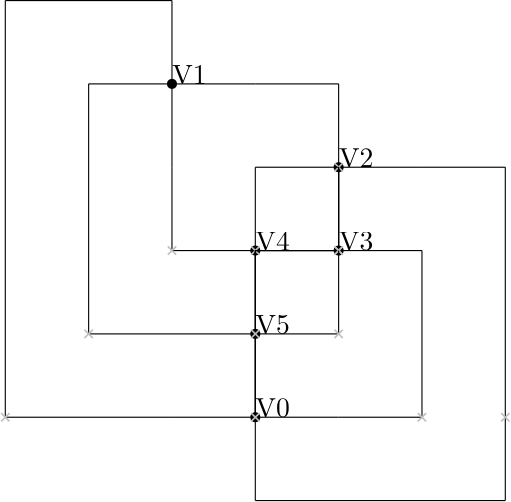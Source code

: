 <?xml version="1.0"?>
    <!DOCTYPE ipe SYSTEM "ipe.dtd">
    <ipe version="70005" creator="Ipe 7.1.4">
    <info created="D:20131106154934" modified="D:20131106160041"/>
    <preamble>\usepackage[english]{babel}</preamble>
    <ipestyle name="basic">
    <symbol name="arrow/arc(spx)">
    <path stroke="sym-stroke" fill="sym-stroke" pen="sym-pen">
    0 0 m
    -1 0.333 l
    -1 -0.333 l
    h
    </path>
    </symbol>
    <symbol name="arrow/farc(spx)">
    <path stroke="sym-stroke" fill="white" pen="sym-pen">
    0 0 m
    -1 0.333 l
    -1 -0.333 l
    h
    </path>
    </symbol>
    <symbol name="mark/circle(sx)" transformations="translations">
    <path fill="sym-stroke">
    0.6 0 0 0.6 0 0 e
    0.4 0 0 0.4 0 0 e
    </path>
    </symbol>
    <symbol name="mark/disk(sx)" transformations="translations">
    <path fill="sym-stroke">
    0.6 0 0 0.6 0 0 e
    </path>
    </symbol>
    <symbol name="mark/fdisk(sfx)" transformations="translations">
    <group>
    <path fill="sym-fill">
    0.5 0 0 0.5 0 0 e
    </path>
    <path fill="sym-stroke" fillrule="eofill">
    0.6 0 0 0.6 0 0 e
    0.4 0 0 0.4 0 0 e
    </path>
    </group>
    </symbol>
    <symbol name="mark/box(sx)" transformations="translations">
    <path fill="sym-stroke" fillrule="eofill">
    -0.6 -0.6 m
    0.6 -0.6 l
    0.6 0.6 l
    -0.6 0.6 l
    h
    -0.4 -0.4 m
    0.4 -0.4 l
    0.4 0.4 l
    -0.4 0.4 l
    h
    </path>
    </symbol>
    <symbol name="mark/square(sx)" transformations="translations">
    <path fill="sym-stroke">
    -0.6 -0.6 m
    0.6 -0.6 l
    0.6 0.6 l
    -0.6 0.6 l
    h
    </path>
    </symbol>
    <symbol name="mark/fsquare(sfx)" transformations="translations">
    <group>
    <path fill="sym-fill">
    -0.5 -0.5 m
    0.5 -0.5 l
    0.5 0.5 l
    -0.5 0.5 l
    h
    </path>
    <path fill="sym-stroke" fillrule="eofill">
    -0.6 -0.6 m
    0.6 -0.6 l
    0.6 0.6 l
    -0.6 0.6 l
    h
    -0.4 -0.4 m
    0.4 -0.4 l
    0.4 0.4 l
    -0.4 0.4 l
    h
    </path>
    </group>
    </symbol>
    <symbol name="mark/cross(sx)" transformations="translations">
    <group>
    <path fill="sym-stroke">
    -0.43 -0.57 m
    0.57 0.43 l
    0.43 0.57 l
    -0.57 -0.43 l
    h
    </path>
    <path fill="sym-stroke">
    -0.43 0.57 m
    0.57 -0.43 l
    0.43 -0.57 l
    -0.57 0.43 l
    h
    </path>
    </group>
    </symbol>
    <symbol name="arrow/fnormal(spx)">
    <path stroke="sym-stroke" fill="white" pen="sym-pen">
    0 0 m
    -1 0.333 l
    -1 -0.333 l
    h
    </path>
    </symbol>
    <symbol name="arrow/pointed(spx)">
    <path stroke="sym-stroke" fill="sym-stroke" pen="sym-pen">
    0 0 m
    -1 0.333 l
    -0.8 0 l
    -1 -0.333 l
    h
    </path>
    </symbol>
    <symbol name="arrow/fpointed(spx)">
    <path stroke="sym-stroke" fill="white" pen="sym-pen">
    0 0 m
    -1 0.333 l
    -0.8 0 l
    -1 -0.333 l
    h
    </path>
    </symbol>
    <symbol name="arrow/linear(spx)">
    <path stroke="sym-stroke" pen="sym-pen">
    -1 0.333 m
    0 0 l
    -1 -0.333 l
    </path>
    </symbol>
    <symbol name="arrow/fdouble(spx)">
    <path stroke="sym-stroke" fill="white" pen="sym-pen">
    0 0 m
    -1 0.333 l
    -1 -0.333 l
    h
    -1 0 m
    -2 0.333 l
    -2 -0.333 l
    h
    </path>
    </symbol>
    <symbol name="arrow/double(spx)">
    <path stroke="sym-stroke" fill="sym-stroke" pen="sym-pen">
    0 0 m
    -1 0.333 l
    -1 -0.333 l
    h
    -1 0 m
    -2 0.333 l
    -2 -0.333 l
    h
    </path>
    </symbol>
    <pen name="heavier" value="0.8"/>
    <pen name="fat" value="1.2"/>
    <pen name="ultrafat" value="2"/>
    <symbolsize name="large" value="5"/>
    <symbolsize name="small" value="2"/>
    <symbolsize name="tiny" value="1.1"/>
    <arrowsize name="large" value="10"/>
    <arrowsize name="small" value="5"/>
    <arrowsize name="tiny" value="3"/>
    <color name="red" value="1 0 0"/>
    <color name="green" value="0 1 0"/>
    <color name="blue" value="0 0 1"/>
    <color name="yellow" value="1 1 0"/>
    <color name="orange" value="1 0.647 0"/>
    <color name="gold" value="1 0.843 0"/>
    <color name="purple" value="0.627 0.125 0.941"/>
    <color name="gray" value="0.745"/>
    <color name="brown" value="0.647 0.165 0.165"/>
    <color name="navy" value="0 0 0.502"/>
    <color name="pink" value="1 0.753 0.796"/>
    <color name="seagreen" value="0.18 0.545 0.341"/>
    <color name="turquoise" value="0.251 0.878 0.816"/>
    <color name="violet" value="0.933 0.51 0.933"/>
    <color name="darkblue" value="0 0 0.545"/>
    <color name="darkcyan" value="0 0.545 0.545"/>
    <color name="darkgray" value="0.663"/>
    <color name="darkgreen" value="0 0.392 0"/>
    <color name="darkmagenta" value="0.545 0 0.545"/>
    <color name="darkorange" value="1 0.549 0"/>
    <color name="darkred" value="0.545 0 0"/>
    <color name="lightblue" value="0.678 0.847 0.902"/>
    <color name="lightcyan" value="0.878 1 1"/>
    <color name="lightgray" value="0.827"/>
    <color name="lightgreen" value="0.565 0.933 0.565"/>
    <color name="lightyellow" value="1 1 0.878"/>
    <dashstyle name="dashed" value="[4] 0"/>
    <dashstyle name="dotted" value="[1 3] 0"/>
    <dashstyle name="dash dotted" value="[4 2 1 2] 0"/>
    <dashstyle name="dash dot dotted" value="[4 2 1 2 1 2] 0"/>
    <textsize name="large" value="\large"/>
    <textsize name="Large" value="\Large"/>
    <textsize name="LARGE" value="\LARGE"/>
    <textsize name="huge" value="\huge"/>
    <textsize name="Huge" value="\Huge"/>
    <textsize name="small" value="\small"/>
    <textsize name="footnote" value="\footnotesize"/>
    <textsize name="tiny" value="\tiny"/>
    <textstyle name="center" begin="\begin{center}" end="\end{center}"/>
    <textstyle name="itemize" begin="\begin{itemize}" end="\end{itemize}"/>
    <textstyle name="item" begin="\begin{itemize}\item{}" end="\end{itemize}"/>
    <gridsize name="4 pts" value="4"/>
    <gridsize name="8 pts (~3 mm)" value="8"/>
    <gridsize name="16 pts (~6 mm)" value="16"/>
    <gridsize name="32 pts (~12 mm)" value="32"/>
    <gridsize name="10 pts (~3.5 mm)" value="10"/>
    <gridsize name="20 pts (~7 mm)" value="20"/>
    <gridsize name="14 pts (~5 mm)" value="14"/>
    <gridsize name="28 pts (~10 mm)" value="28"/>
    <gridsize name="56 pts (~20 mm)" value="56"/>
    <anglesize name="90 deg" value="90"/>
    <anglesize name="60 deg" value="60"/>
    <anglesize name="45 deg" value="45"/>
    <anglesize name="30 deg" value="30"/>
    <anglesize name="22.5 deg" value="22.5"/>
    <tiling name="falling" angle="-60" step="4" width="1"/>
    <tiling name="rising" angle="30" step="4" width="1"/>
    <layout paper="1000 1000" origin="0 0" frame="1000 1000" skip="32" crop="yes"/>
    </ipestyle>
    <page>
    <layer name="alpha"/>
    <view layers="alpha" active="alpha"/>
<use name="mark/disk(sx)" pos="490 600" size="normal" stroke="black"/>
<text transformations="translations" pos="490 600" stroke="black" type="label" width="190" height="10" depth="0" valign="baseline" size="normal">V0</text><use name="mark/disk(sx)" pos="460 720" size="normal" stroke="black"/>
<text transformations="translations" pos="460 720" stroke="black" type="label" width="190" height="10" depth="0" valign="baseline" size="normal">V1</text><use name="mark/disk(sx)" pos="520 690" size="normal" stroke="black"/>
<text transformations="translations" pos="520 690" stroke="black" type="label" width="190" height="10" depth="0" valign="baseline" size="normal">V2</text><use name="mark/disk(sx)" pos="520 660" size="normal" stroke="black"/>
<text transformations="translations" pos="520 660" stroke="black" type="label" width="190" height="10" depth="0" valign="baseline" size="normal">V3</text><use name="mark/disk(sx)" pos="490 660" size="normal" stroke="black"/>
<text transformations="translations" pos="490 660" stroke="black" type="label" width="190" height="10" depth="0" valign="baseline" size="normal">V4</text><use name="mark/disk(sx)" pos="490 630" size="normal" stroke="black"/>
<text transformations="translations" pos="490 630" stroke="black" type="label" width="190" height="10" depth="0" valign="baseline" size="normal">V5</text><path stroke="black" pen="normal" dash="normal">
 490 600 m
 460 600 l
 </path>
<path stroke="black" pen="normal" dash="normal">
 460 600 m
 400 600 l
 </path>
<path stroke="black" pen="normal" dash="normal">
 460 720 m
 460 750 l
 </path>
<path stroke="black" pen="normal" dash="normal">
 460 750 m
 400 750 l
 </path>
<path stroke="black" pen="normal" dash="normal">
 400 600 m
 400 750 l
 </path>
<use name="mark/cross(sx)" pos="400 600" size="normal" stroke="gray"/>
<path stroke="black" pen="normal" dash="normal">
 490 600 m
 490 570 l
 </path>
<path stroke="black" pen="normal" dash="normal">
 490 570 m
 580 570 l
 </path>
<path stroke="black" pen="normal" dash="normal">
 520 690 m
 550 690 l
 </path>
<path stroke="black" pen="normal" dash="normal">
 550 690 m
 580 690 l
 </path>
<path stroke="black" pen="normal" dash="normal">
 580 570 m
 580 690 l
 </path>
<use name="mark/cross(sx)" pos="580 600" size="normal" stroke="gray"/>
<path stroke="black" pen="normal" dash="normal">
 490 600 m
 520 600 l
 </path>
<path stroke="black" pen="normal" dash="normal">
 520 600 m
 550 600 l
 </path>
<path stroke="black" pen="normal" dash="normal">
 520 660 m
 550 660 l
 </path>
<path stroke="black" pen="normal" dash="normal">
 550 660 m
 550 660 l
 </path>
<path stroke="black" pen="normal" dash="normal">
 550 600 m
 550 660 l
 </path>
<use name="mark/cross(sx)" pos="550 600" size="normal" stroke="gray"/>
<path stroke="black" pen="normal" dash="normal">
 490 600 m
 490 630 l
 </path>
<path stroke="black" pen="normal" dash="normal">
 490 630 m
 490 630 l
 </path>
<path stroke="black" pen="normal" dash="normal">
 490 630 m
 490 600 l
 </path>
<path stroke="black" pen="normal" dash="normal">
 490 600 m
 490 600 l
 </path>
<path stroke="black" pen="normal" dash="normal">
 490 630 m
 490 600 l
 </path>
<use name="mark/cross(sx)" pos="490 600" size="normal" stroke="gray"/>
<path stroke="black" pen="normal" dash="normal">
 460 720 m
 490 720 l
 </path>
<path stroke="black" pen="normal" dash="normal">
 490 720 m
 520 720 l
 </path>
<path stroke="black" pen="normal" dash="normal">
 520 690 m
 520 720 l
 </path>
<path stroke="black" pen="normal" dash="normal">
 520 720 m
 520 720 l
 </path>
<path stroke="black" pen="normal" dash="normal">
 520 720 m
 520 720 l
 </path>
<use name="mark/cross(sx)" pos="520 690" size="normal" stroke="gray"/>
<path stroke="black" pen="normal" dash="normal">
 460 720 m
 460 690 l
 </path>
<path stroke="black" pen="normal" dash="normal">
 460 690 m
 460 690 l
 </path>
<path stroke="black" pen="normal" dash="normal">
 490 660 m
 460 660 l
 </path>
<path stroke="black" pen="normal" dash="normal">
 460 660 m
 460 660 l
 </path>
<path stroke="black" pen="normal" dash="normal">
 460 690 m
 460 660 l
 </path>
<use name="mark/cross(sx)" pos="460 660" size="normal" stroke="gray"/>
<path stroke="black" pen="normal" dash="normal">
 460 720 m
 430 720 l
 </path>
<path stroke="black" pen="normal" dash="normal">
 430 720 m
 430 720 l
 </path>
<path stroke="black" pen="normal" dash="normal">
 490 630 m
 460 630 l
 </path>
<path stroke="black" pen="normal" dash="normal">
 460 630 m
 430 630 l
 </path>
<path stroke="black" pen="normal" dash="normal">
 430 720 m
 430 630 l
 </path>
<use name="mark/cross(sx)" pos="430 630" size="normal" stroke="gray"/>
<path stroke="black" pen="normal" dash="normal">
 520 690 m
 520 660 l
 </path>
<path stroke="black" pen="normal" dash="normal">
 520 660 m
 520 660 l
 </path>
<path stroke="black" pen="normal" dash="normal">
 520 660 m
 520 690 l
 </path>
<path stroke="black" pen="normal" dash="normal">
 520 690 m
 520 690 l
 </path>
<path stroke="black" pen="normal" dash="normal">
 520 660 m
 520 690 l
 </path>
<use name="mark/cross(sx)" pos="520 660" size="normal" stroke="gray"/>
<path stroke="black" pen="normal" dash="normal">
 520 690 m
 490 690 l
 </path>
<path stroke="black" pen="normal" dash="normal">
 490 690 m
 490 690 l
 </path>
<path stroke="black" pen="normal" dash="normal">
 490 660 m
 490 690 l
 </path>
<path stroke="black" pen="normal" dash="normal">
 490 690 m
 490 690 l
 </path>
<path stroke="black" pen="normal" dash="normal">
 490 690 m
 490 690 l
 </path>
<use name="mark/cross(sx)" pos="490 660" size="normal" stroke="gray"/>
<path stroke="black" pen="normal" dash="normal">
 520 660 m
 490 660 l
 </path>
<path stroke="black" pen="normal" dash="normal">
 490 660 m
 520 660 l
 </path>
<path stroke="black" pen="normal" dash="normal">
 490 660 m
 520 660 l
 </path>
<path stroke="black" pen="normal" dash="normal">
 520 660 m
 520 660 l
 </path>
<path stroke="black" pen="normal" dash="normal">
 520 660 m
 520 660 l
 </path>
<use name="mark/cross(sx)" pos="520 660" size="normal" stroke="gray"/>
<path stroke="black" pen="normal" dash="normal">
 520 660 m
 520 630 l
 </path>
<path stroke="black" pen="normal" dash="normal">
 520 630 m
 520 630 l
 </path>
<path stroke="black" pen="normal" dash="normal">
 490 630 m
 520 630 l
 </path>
<path stroke="black" pen="normal" dash="normal">
 520 630 m
 520 630 l
 </path>
<path stroke="black" pen="normal" dash="normal">
 520 630 m
 520 630 l
 </path>
<use name="mark/cross(sx)" pos="520 630" size="normal" stroke="gray"/>
<path stroke="black" pen="normal" dash="normal">
 490 660 m
 490 630 l
 </path>
<path stroke="black" pen="normal" dash="normal">
 490 630 m
 490 630 l
 </path>
<path stroke="black" pen="normal" dash="normal">
 490 630 m
 490 660 l
 </path>
<path stroke="black" pen="normal" dash="normal">
 490 660 m
 490 660 l
 </path>
<path stroke="black" pen="normal" dash="normal">
 490 630 m
 490 660 l
 </path>
<use name="mark/cross(sx)" pos="490 630" size="normal" stroke="gray"/>
</page>
</ipe>
